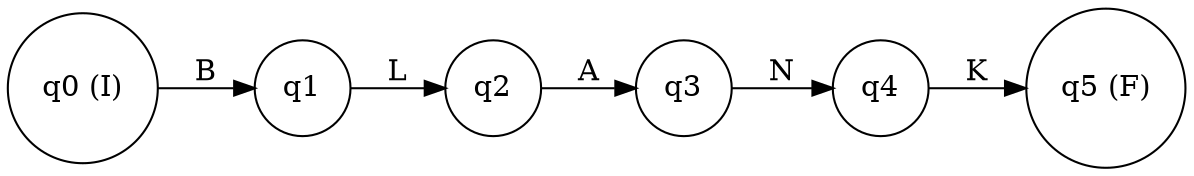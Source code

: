 digraph finite_state_machine {
rankdir=LR;
node [shape = circle];
q0 [label="q0 (I)"];
q1 [label="q1"];
q2 [label="q2"];
q3 [label="q3"];
q4 [label="q4"];
q5 [label="q5 (F)"];
q0 -> q1 [label="B"];
q1 -> q2 [label="L"];
q2 -> q3 [label="A"];
q3 -> q4 [label="N"];
q4 -> q5 [label="K"];
}